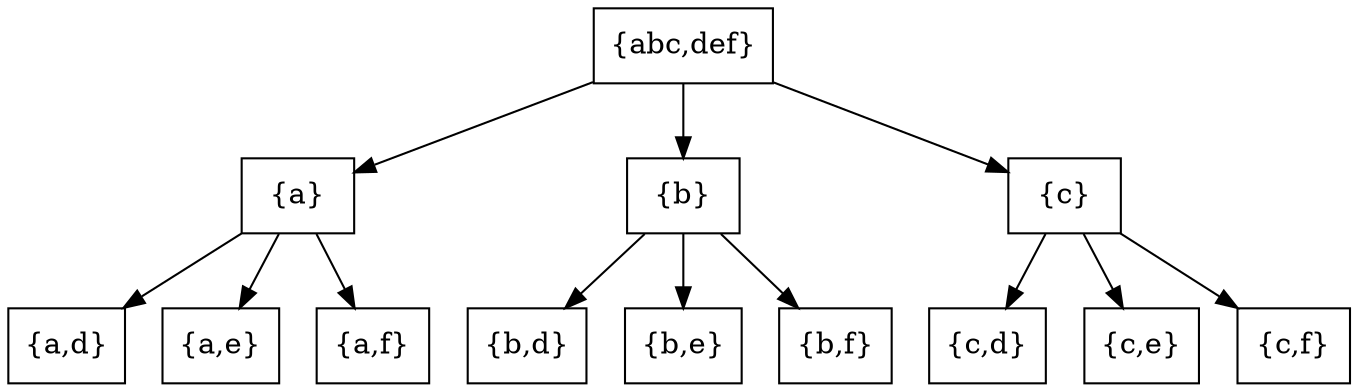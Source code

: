 digraph G {
    node [shape = "box",];
    {
    "{abc,def}" -> "{a}";
    "{a}" -> "{a,d}";
    "{a}" -> "{a,e}";
    "{a}" -> "{a,f}"
    "{abc,def}" -> "{b}";
    "{b}" -> "{b,d}";
    "{b}" -> "{b,e}";
    "{b}" -> "{b,f}";
    "{abc,def}" -> "{c}";
    "{c}" -> "{c,d}";
    "{c}" -> "{c,e}";
    "{c}" -> "{c,f}";
    }
}